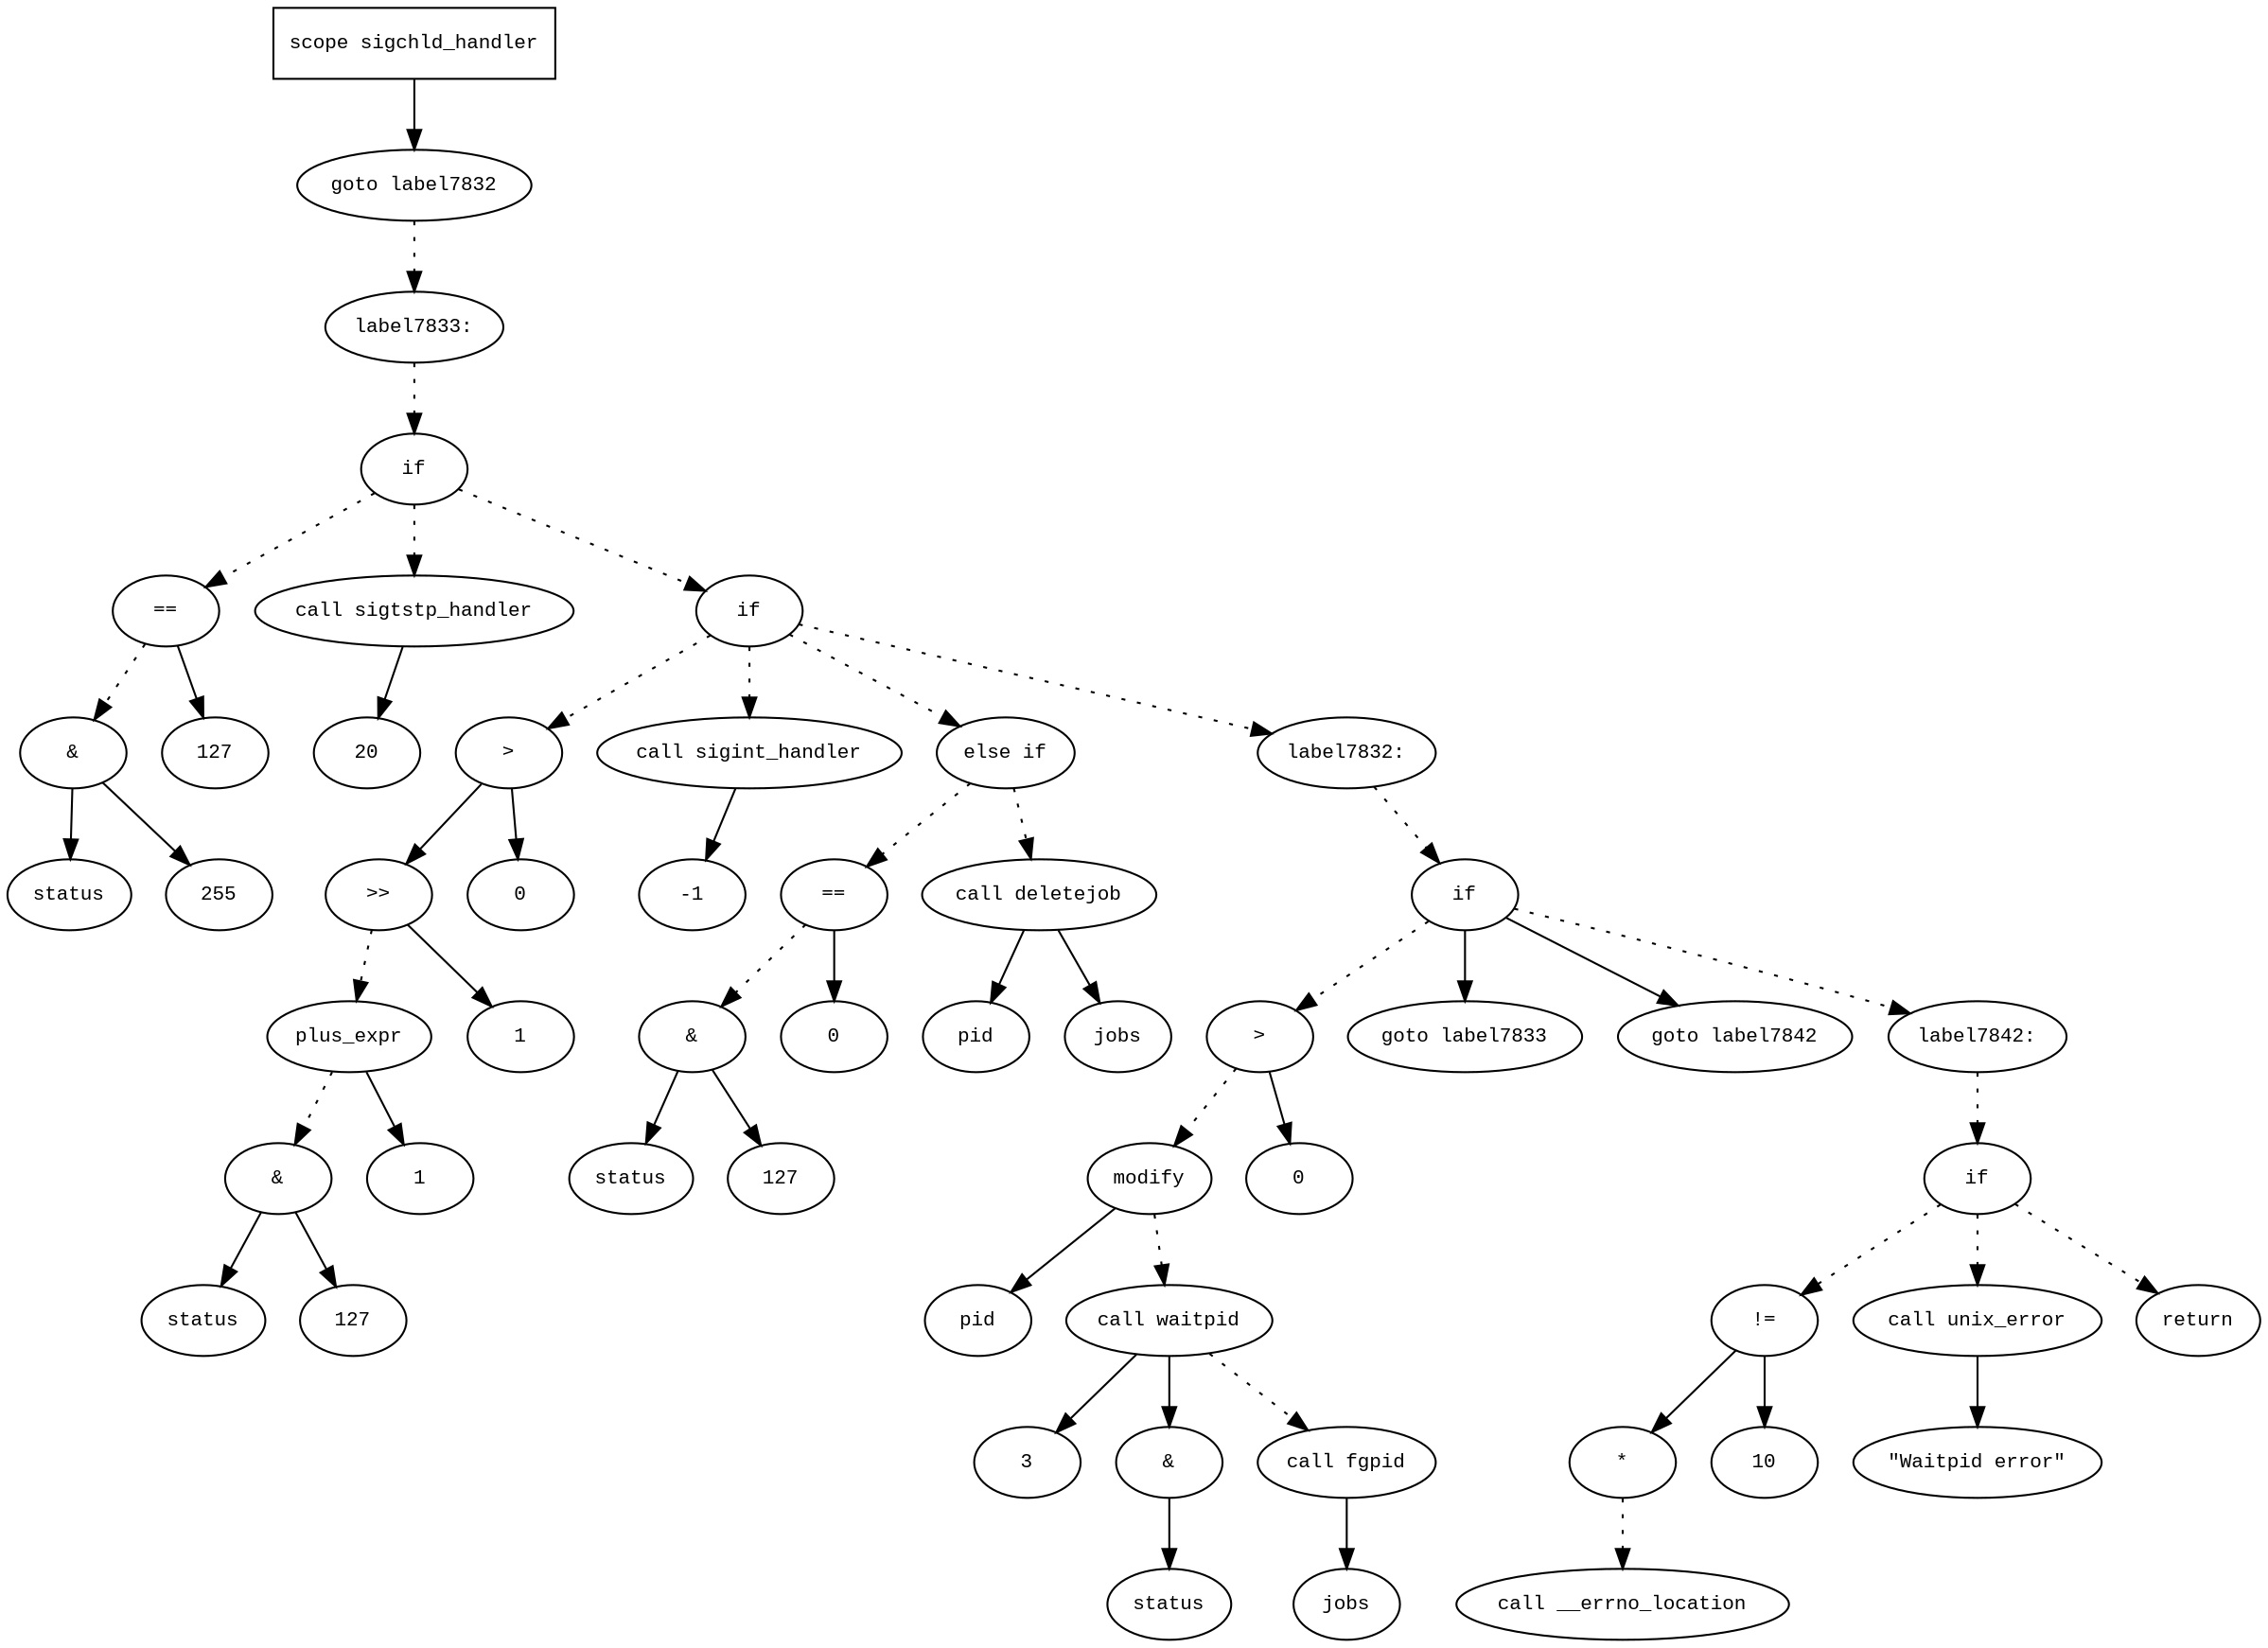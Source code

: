 digraph AST {
  graph [fontname="Times New Roman",fontsize=10];
  node  [fontname="Courier New",fontsize=10];
  edge  [fontname="Times New Roman",fontsize=10];

  node1 [label="scope sigchld_handler",shape=box];
  node2 [label="goto label7832",shape=ellipse];
  node1 -> node2;
  node3 [label="label7833:",shape=ellipse];
  node2 -> node3 [style=dotted];
  node4 [label="if",shape=ellipse];
  node3 -> node4 [style=dotted];
  node5 [label="==",shape=ellipse];
  node6 [label="&",shape=ellipse];
  node7 [label="status",shape=ellipse];
  node6 -> node7;
  node8 [label="255",shape=ellipse];
  node6 -> node8;
  node5 -> node6 [style=dotted];
  node9 [label="127",shape=ellipse];
  node5 -> node9;
  node4 -> node5 [style=dotted];
  node10 [label="call sigtstp_handler",shape=ellipse];
  node11 [label="20",shape=ellipse];
  node10 -> node11;
  node4 -> node10 [style=dotted];
  node12 [label="if",shape=ellipse];
  node4 -> node12 [style=dotted];
  node13 [label=">",shape=ellipse];
  node14 [label=">>",shape=ellipse];
  node15 [label="plus_expr",shape=ellipse];
  node16 [label="&",shape=ellipse];
  node17 [label="status",shape=ellipse];
  node16 -> node17;
  node18 [label="127",shape=ellipse];
  node16 -> node18;
  node15 -> node16 [style=dotted];
  node19 [label="1",shape=ellipse];
  node15 -> node19;
  node14 -> node15 [style=dotted];
  node20 [label="1",shape=ellipse];
  node14 -> node20;
  node13 -> node14;
  node21 [label="0",shape=ellipse];
  node13 -> node21;
  node12 -> node13 [style=dotted];
  node22 [label="call sigint_handler",shape=ellipse];
  node23 [label="-1",shape=ellipse];
  node22 -> node23;
  node12 -> node22 [style=dotted];
  node24 [label="else if",shape=ellipse];
  node12 -> node24 [style=dotted];
  node25 [label="==",shape=ellipse];
  node26 [label="&",shape=ellipse];
  node27 [label="status",shape=ellipse];
  node26 -> node27;
  node28 [label="127",shape=ellipse];
  node26 -> node28;
  node25 -> node26 [style=dotted];
  node29 [label="0",shape=ellipse];
  node25 -> node29;
  node24 -> node25 [style=dotted];
  node30 [label="call deletejob",shape=ellipse];
  node31 [label="pid",shape=ellipse];
  node30 -> node31;
  node32 [label="jobs",shape=ellipse];
  node30 -> node32;
  node24 -> node30 [style=dotted];
  node33 [label="label7832:",shape=ellipse];
  node12 -> node33 [style=dotted];
  node34 [label="if",shape=ellipse];
  node33 -> node34 [style=dotted];
  node35 [label=">",shape=ellipse];
  node36 [label="modify",shape=ellipse];
  node37 [label="pid",shape=ellipse];
  node36 -> node37;
  node38 [label="call waitpid",shape=ellipse];
  node39 [label="3",shape=ellipse];
  node38 -> node39;
  node40 [label="&",shape=ellipse];
  node38 -> node40;
  node41 [label="status",shape=ellipse];
  node40 -> node41;
  node42 [label="call fgpid",shape=ellipse];
  node43 [label="jobs",shape=ellipse];
  node42 -> node43;
  node38 -> node42 [style=dotted];
  node36 -> node38 [style=dotted];
  node35 -> node36 [style=dotted];
  node44 [label="0",shape=ellipse];
  node35 -> node44;
  node34 -> node35 [style=dotted];
  node45 [label="goto label7833",shape=ellipse];
  node34 -> node45;
  node46 [label="goto label7842",shape=ellipse];
  node34 -> node46;
  node47 [label="label7842:",shape=ellipse];
  node34 -> node47 [style=dotted];
  node48 [label="if",shape=ellipse];
  node47 -> node48 [style=dotted];
  node49 [label="!=",shape=ellipse];
  node50 [label="*",shape=ellipse];
  node51 [label="call __errno_location",shape=ellipse];
  node50 -> node51 [style=dotted];
  node49 -> node50;
  node52 [label="10",shape=ellipse];
  node49 -> node52;
  node48 -> node49 [style=dotted];
  node53 [label="call unix_error",shape=ellipse];
  node54 [label="\"Waitpid error\"",shape=ellipse];
  node53 -> node54;
  node48 -> node53 [style=dotted];
  node55 [label="return",shape=ellipse];
  node48 -> node55 [style=dotted];
} 